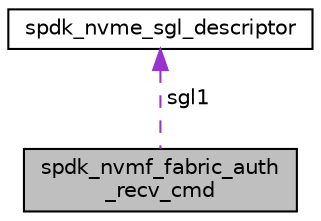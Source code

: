 digraph "spdk_nvmf_fabric_auth_recv_cmd"
{
  edge [fontname="Helvetica",fontsize="10",labelfontname="Helvetica",labelfontsize="10"];
  node [fontname="Helvetica",fontsize="10",shape=record];
  Node1 [label="spdk_nvmf_fabric_auth\l_recv_cmd",height=0.2,width=0.4,color="black", fillcolor="grey75", style="filled", fontcolor="black"];
  Node2 -> Node1 [dir="back",color="darkorchid3",fontsize="10",style="dashed",label=" sgl1" ,fontname="Helvetica"];
  Node2 [label="spdk_nvme_sgl_descriptor",height=0.2,width=0.4,color="black", fillcolor="white", style="filled",URL="$structspdk__nvme__sgl__descriptor.html"];
}
